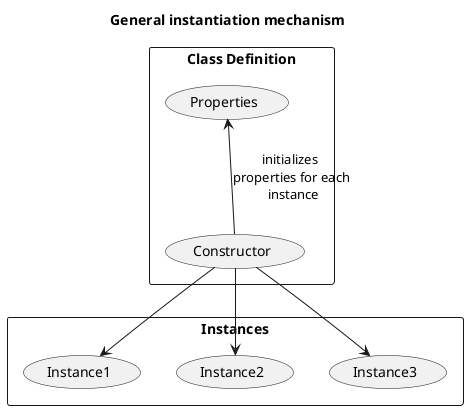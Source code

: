 @startuml
title
General instantiation mechanism
endtitle
Rectangle "Class Definition"{
    (Properties) <-- (Constructor) : initializes \nproperties for each\n instance
}
Rectangle Instances{
    (Constructor) --> (Instance1)
    (Constructor) --> (Instance2)
    (Constructor) --> (Instance3)
}
@enduml